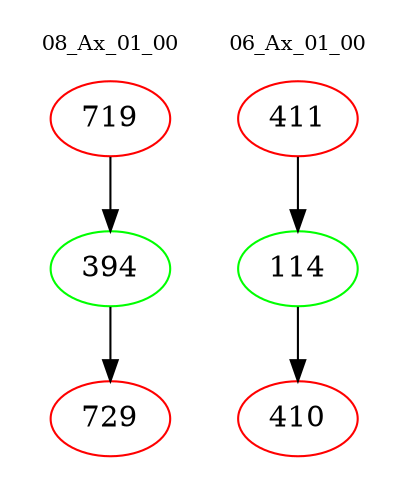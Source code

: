 digraph{
subgraph cluster_0 {
color = white
label = "08_Ax_01_00";
fontsize=10;
T0_719 [label="719", color="red"]
T0_719 -> T0_394 [color="black"]
T0_394 [label="394", color="green"]
T0_394 -> T0_729 [color="black"]
T0_729 [label="729", color="red"]
}
subgraph cluster_1 {
color = white
label = "06_Ax_01_00";
fontsize=10;
T1_411 [label="411", color="red"]
T1_411 -> T1_114 [color="black"]
T1_114 [label="114", color="green"]
T1_114 -> T1_410 [color="black"]
T1_410 [label="410", color="red"]
}
}
